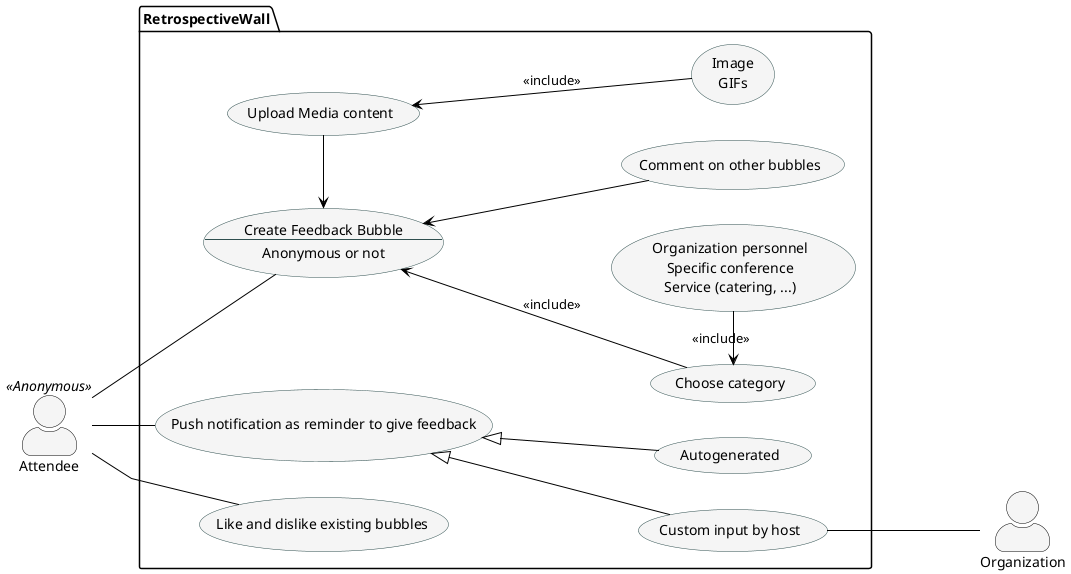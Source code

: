 @startuml useCases
skinparam linetype polyline
skinparam usecaseBackgroundColor WhiteSmoke
skinparam usecaseBorderColor DarkSlateGrey
skinparam usecaseFontColor Black
skinparam actorBackgroundColor WhiteSmoke
skinparam actorBorderColor Black
skinparam ArrowColor Black
skinparam actorStyle awesome    
left to right direction

actor Attendee as a <<Anonymous>>
package RetrospectiveWall {
    usecase bubble as "Create Feedback Bubble
    --
    Anonymous or not"
    usecase category as "Choose category"
    usecase category_include as "
    Organization personnel
    Specific conference
    Service (catering, ...)"
    usecase media as "Upload Media content"
    usecase media_include as "
    Image
    GIFs"
    usecase "Comment on other bubbles" as comment

    usecase notification as "Push notification as reminder to give feedback"
    usecase auto as"Autogenerated"
    usecase manual as "Custom input by host"

    usecase like as "Like and dislike existing bubbles"

}
actor Organization as o

a -- notification
manual --- o
a -- bubble
a -- like
bubble <-- category : <<include>>
category <-right- category_include : <<include>>
bubble <-right-- media
media <-down- media_include : <<include>>
bubble <-- comment
notification <|-- auto
notification <|-- manual

@enduml